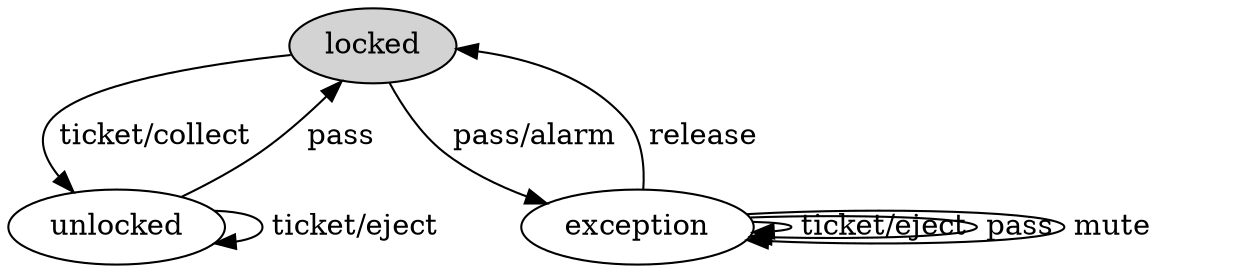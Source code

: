 digraph G {
  locked [label="locked", shape=ellipse, style=filled]
  unlocked [label="unlocked", shape=ellipse]
  exception [label="exception", shape=ellipse]
  locked -> unlocked [label=" ticket/collect "]
  locked -> exception [label=" pass/alarm "]
  unlocked -> unlocked [label=" ticket/eject "]
  unlocked -> locked [label=" pass "]
  exception -> exception [label=" ticket/eject "]
  exception -> exception [label=" pass "]
  exception -> exception [label=" mute "]
  exception -> locked [label=" release "]
}
